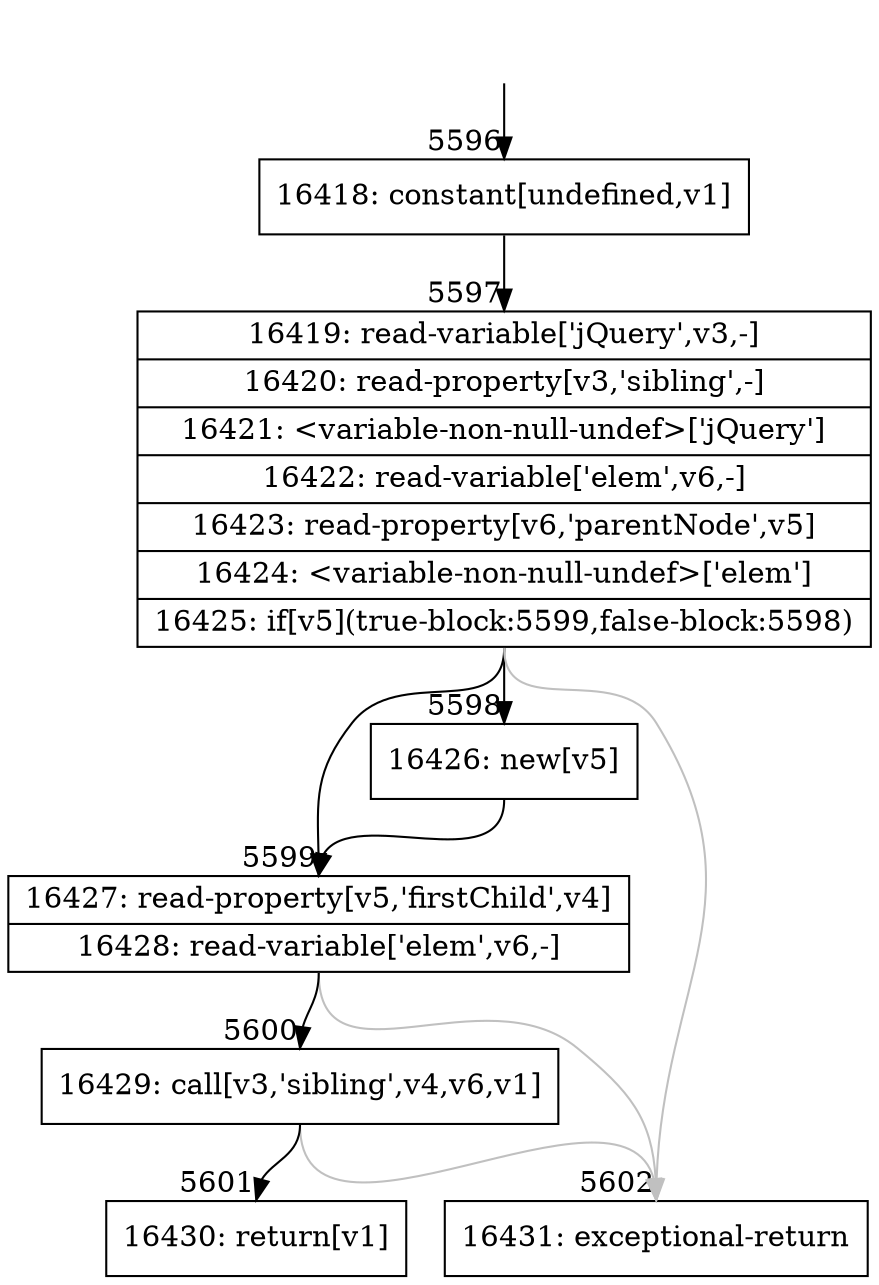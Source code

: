 digraph {
rankdir="TD"
BB_entry359[shape=none,label=""];
BB_entry359 -> BB5596 [tailport=s, headport=n, headlabel="    5596"]
BB5596 [shape=record label="{16418: constant[undefined,v1]}" ] 
BB5596 -> BB5597 [tailport=s, headport=n, headlabel="      5597"]
BB5597 [shape=record label="{16419: read-variable['jQuery',v3,-]|16420: read-property[v3,'sibling',-]|16421: \<variable-non-null-undef\>['jQuery']|16422: read-variable['elem',v6,-]|16423: read-property[v6,'parentNode',v5]|16424: \<variable-non-null-undef\>['elem']|16425: if[v5](true-block:5599,false-block:5598)}" ] 
BB5597 -> BB5599 [tailport=s, headport=n, headlabel="      5599"]
BB5597 -> BB5598 [tailport=s, headport=n, headlabel="      5598"]
BB5597 -> BB5602 [tailport=s, headport=n, color=gray, headlabel="      5602"]
BB5598 [shape=record label="{16426: new[v5]}" ] 
BB5598 -> BB5599 [tailport=s, headport=n]
BB5599 [shape=record label="{16427: read-property[v5,'firstChild',v4]|16428: read-variable['elem',v6,-]}" ] 
BB5599 -> BB5600 [tailport=s, headport=n, headlabel="      5600"]
BB5599 -> BB5602 [tailport=s, headport=n, color=gray]
BB5600 [shape=record label="{16429: call[v3,'sibling',v4,v6,v1]}" ] 
BB5600 -> BB5601 [tailport=s, headport=n, headlabel="      5601"]
BB5600 -> BB5602 [tailport=s, headport=n, color=gray]
BB5601 [shape=record label="{16430: return[v1]}" ] 
BB5602 [shape=record label="{16431: exceptional-return}" ] 
}
